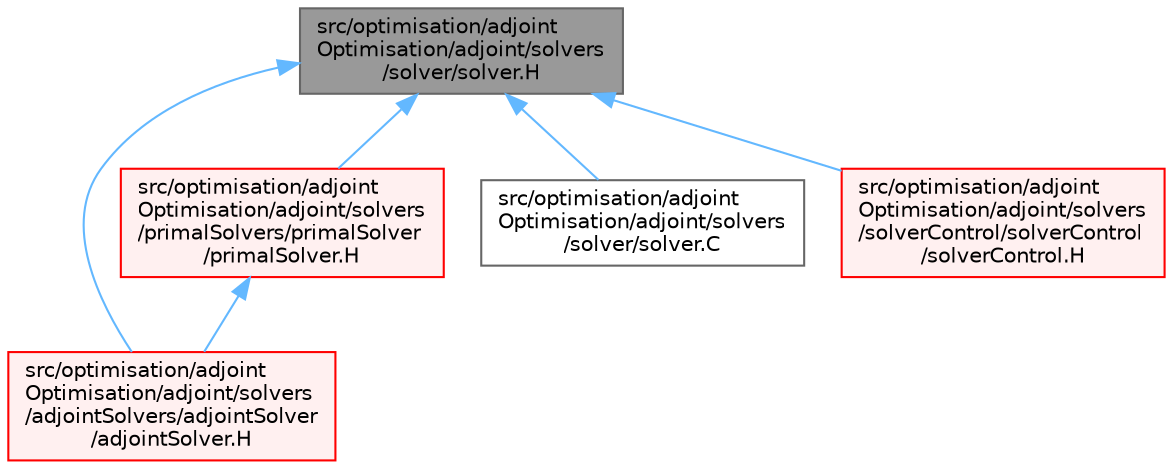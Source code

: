 digraph "src/optimisation/adjointOptimisation/adjoint/solvers/solver/solver.H"
{
 // LATEX_PDF_SIZE
  bgcolor="transparent";
  edge [fontname=Helvetica,fontsize=10,labelfontname=Helvetica,labelfontsize=10];
  node [fontname=Helvetica,fontsize=10,shape=box,height=0.2,width=0.4];
  Node1 [id="Node000001",label="src/optimisation/adjoint\lOptimisation/adjoint/solvers\l/solver/solver.H",height=0.2,width=0.4,color="gray40", fillcolor="grey60", style="filled", fontcolor="black",tooltip=" "];
  Node1 -> Node2 [id="edge1_Node000001_Node000002",dir="back",color="steelblue1",style="solid",tooltip=" "];
  Node2 [id="Node000002",label="src/optimisation/adjoint\lOptimisation/adjoint/solvers\l/adjointSolvers/adjointSolver\l/adjointSolver.H",height=0.2,width=0.4,color="red", fillcolor="#FFF0F0", style="filled",URL="$adjointSolver_8H.html",tooltip=" "];
  Node1 -> Node31 [id="edge2_Node000001_Node000031",dir="back",color="steelblue1",style="solid",tooltip=" "];
  Node31 [id="Node000031",label="src/optimisation/adjoint\lOptimisation/adjoint/solvers\l/primalSolvers/primalSolver\l/primalSolver.H",height=0.2,width=0.4,color="red", fillcolor="#FFF0F0", style="filled",URL="$primalSolver_8H.html",tooltip=" "];
  Node31 -> Node2 [id="edge3_Node000031_Node000002",dir="back",color="steelblue1",style="solid",tooltip=" "];
  Node1 -> Node38 [id="edge4_Node000001_Node000038",dir="back",color="steelblue1",style="solid",tooltip=" "];
  Node38 [id="Node000038",label="src/optimisation/adjoint\lOptimisation/adjoint/solvers\l/solver/solver.C",height=0.2,width=0.4,color="grey40", fillcolor="white", style="filled",URL="$solver_8C.html",tooltip=" "];
  Node1 -> Node39 [id="edge5_Node000001_Node000039",dir="back",color="steelblue1",style="solid",tooltip=" "];
  Node39 [id="Node000039",label="src/optimisation/adjoint\lOptimisation/adjoint/solvers\l/solverControl/solverControl\l/solverControl.H",height=0.2,width=0.4,color="red", fillcolor="#FFF0F0", style="filled",URL="$solverControl_8H.html",tooltip=" "];
}
